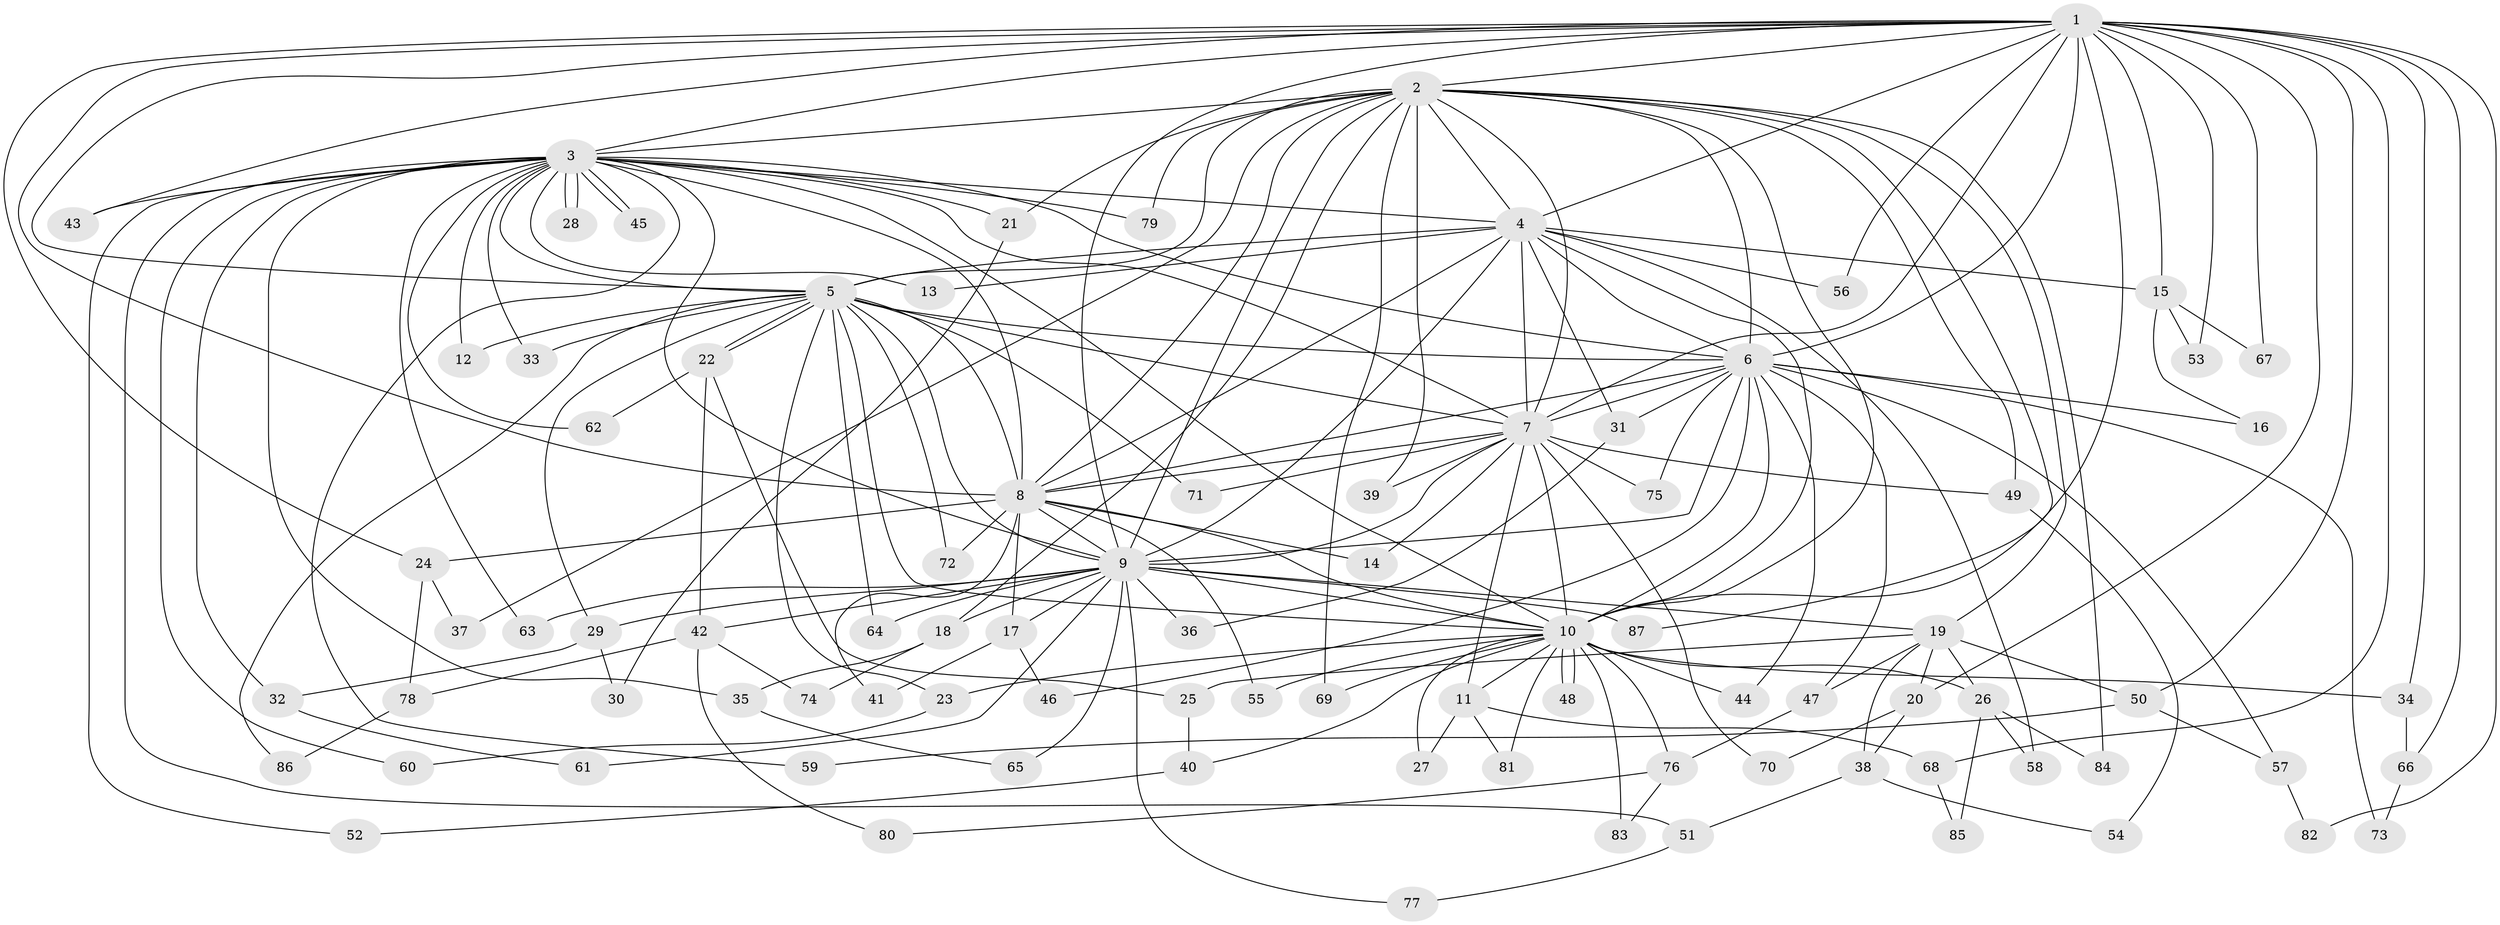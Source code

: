 // coarse degree distribution, {19: 0.018867924528301886, 12: 0.03773584905660377, 21: 0.018867924528301886, 17: 0.018867924528301886, 13: 0.018867924528301886, 11: 0.018867924528301886, 18: 0.018867924528301886, 5: 0.05660377358490566, 7: 0.03773584905660377, 2: 0.41509433962264153, 4: 0.11320754716981132, 3: 0.16981132075471697, 1: 0.05660377358490566}
// Generated by graph-tools (version 1.1) at 2025/49/03/04/25 22:49:38]
// undirected, 87 vertices, 199 edges
graph export_dot {
  node [color=gray90,style=filled];
  1;
  2;
  3;
  4;
  5;
  6;
  7;
  8;
  9;
  10;
  11;
  12;
  13;
  14;
  15;
  16;
  17;
  18;
  19;
  20;
  21;
  22;
  23;
  24;
  25;
  26;
  27;
  28;
  29;
  30;
  31;
  32;
  33;
  34;
  35;
  36;
  37;
  38;
  39;
  40;
  41;
  42;
  43;
  44;
  45;
  46;
  47;
  48;
  49;
  50;
  51;
  52;
  53;
  54;
  55;
  56;
  57;
  58;
  59;
  60;
  61;
  62;
  63;
  64;
  65;
  66;
  67;
  68;
  69;
  70;
  71;
  72;
  73;
  74;
  75;
  76;
  77;
  78;
  79;
  80;
  81;
  82;
  83;
  84;
  85;
  86;
  87;
  1 -- 2;
  1 -- 3;
  1 -- 4;
  1 -- 5;
  1 -- 6;
  1 -- 7;
  1 -- 8;
  1 -- 9;
  1 -- 10;
  1 -- 15;
  1 -- 20;
  1 -- 24;
  1 -- 34;
  1 -- 43;
  1 -- 50;
  1 -- 53;
  1 -- 56;
  1 -- 66;
  1 -- 67;
  1 -- 68;
  1 -- 82;
  2 -- 3;
  2 -- 4;
  2 -- 5;
  2 -- 6;
  2 -- 7;
  2 -- 8;
  2 -- 9;
  2 -- 10;
  2 -- 18;
  2 -- 19;
  2 -- 21;
  2 -- 37;
  2 -- 39;
  2 -- 49;
  2 -- 69;
  2 -- 79;
  2 -- 84;
  2 -- 87;
  3 -- 4;
  3 -- 5;
  3 -- 6;
  3 -- 7;
  3 -- 8;
  3 -- 9;
  3 -- 10;
  3 -- 12;
  3 -- 13;
  3 -- 21;
  3 -- 28;
  3 -- 28;
  3 -- 32;
  3 -- 33;
  3 -- 35;
  3 -- 43;
  3 -- 45;
  3 -- 45;
  3 -- 51;
  3 -- 52;
  3 -- 59;
  3 -- 60;
  3 -- 62;
  3 -- 63;
  3 -- 79;
  4 -- 5;
  4 -- 6;
  4 -- 7;
  4 -- 8;
  4 -- 9;
  4 -- 10;
  4 -- 13;
  4 -- 15;
  4 -- 31;
  4 -- 56;
  4 -- 58;
  5 -- 6;
  5 -- 7;
  5 -- 8;
  5 -- 9;
  5 -- 10;
  5 -- 12;
  5 -- 22;
  5 -- 22;
  5 -- 23;
  5 -- 29;
  5 -- 33;
  5 -- 64;
  5 -- 71;
  5 -- 72;
  5 -- 86;
  6 -- 7;
  6 -- 8;
  6 -- 9;
  6 -- 10;
  6 -- 16;
  6 -- 31;
  6 -- 44;
  6 -- 46;
  6 -- 47;
  6 -- 57;
  6 -- 73;
  6 -- 75;
  7 -- 8;
  7 -- 9;
  7 -- 10;
  7 -- 11;
  7 -- 14;
  7 -- 39;
  7 -- 49;
  7 -- 70;
  7 -- 71;
  7 -- 75;
  8 -- 9;
  8 -- 10;
  8 -- 14;
  8 -- 17;
  8 -- 24;
  8 -- 41;
  8 -- 55;
  8 -- 72;
  9 -- 10;
  9 -- 17;
  9 -- 18;
  9 -- 19;
  9 -- 29;
  9 -- 36;
  9 -- 42;
  9 -- 61;
  9 -- 63;
  9 -- 64;
  9 -- 65;
  9 -- 77;
  9 -- 87;
  10 -- 11;
  10 -- 23;
  10 -- 26;
  10 -- 27;
  10 -- 34;
  10 -- 40;
  10 -- 44;
  10 -- 48;
  10 -- 48;
  10 -- 55;
  10 -- 69;
  10 -- 76;
  10 -- 81;
  10 -- 83;
  11 -- 27;
  11 -- 68;
  11 -- 81;
  15 -- 16;
  15 -- 53;
  15 -- 67;
  17 -- 41;
  17 -- 46;
  18 -- 35;
  18 -- 74;
  19 -- 20;
  19 -- 25;
  19 -- 26;
  19 -- 38;
  19 -- 47;
  19 -- 50;
  20 -- 38;
  20 -- 70;
  21 -- 30;
  22 -- 25;
  22 -- 42;
  22 -- 62;
  23 -- 60;
  24 -- 37;
  24 -- 78;
  25 -- 40;
  26 -- 58;
  26 -- 84;
  26 -- 85;
  29 -- 30;
  29 -- 32;
  31 -- 36;
  32 -- 61;
  34 -- 66;
  35 -- 65;
  38 -- 51;
  38 -- 54;
  40 -- 52;
  42 -- 74;
  42 -- 78;
  42 -- 80;
  47 -- 76;
  49 -- 54;
  50 -- 57;
  50 -- 59;
  51 -- 77;
  57 -- 82;
  66 -- 73;
  68 -- 85;
  76 -- 80;
  76 -- 83;
  78 -- 86;
}
